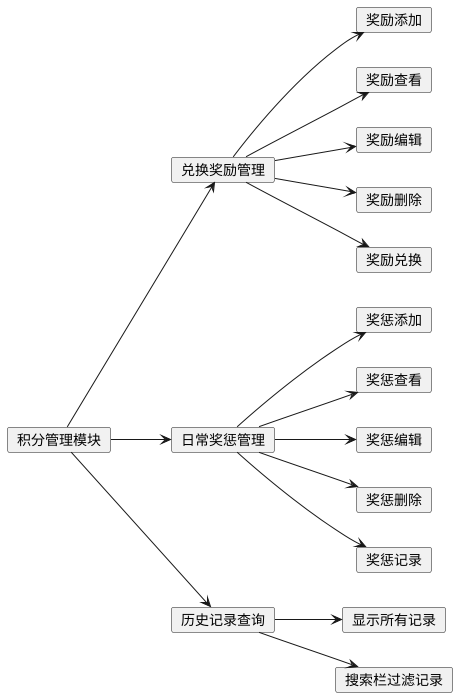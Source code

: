 @startuml chap4-credit

left to right direction

card 积分管理模块 as sub2

card 兑换奖励管理 as reward
card 日常奖惩管理 as daily
card 历史记录查询 as record

sub2 --> reward
sub2 --> daily
sub2 --> record

card 奖励添加 as add1
card 奖励查看 as view1
card 奖励编辑 as edit1
card 奖励删除 as del1
card 奖励兑换 as rec1

reward --> add1
reward --> view1
reward --> edit1
reward --> del1
reward --> rec1

card 奖惩添加 as add2
card 奖惩查看 as view2
card 奖惩编辑 as edit2
card 奖惩删除 as del2
card 奖惩记录 as rec2

daily --> add2
daily --> view2
daily --> edit2
daily --> del2
daily --> rec2

card 显示所有记录 as all
card 搜索栏过滤记录 as search

record --> all
record --> search

@enduml
